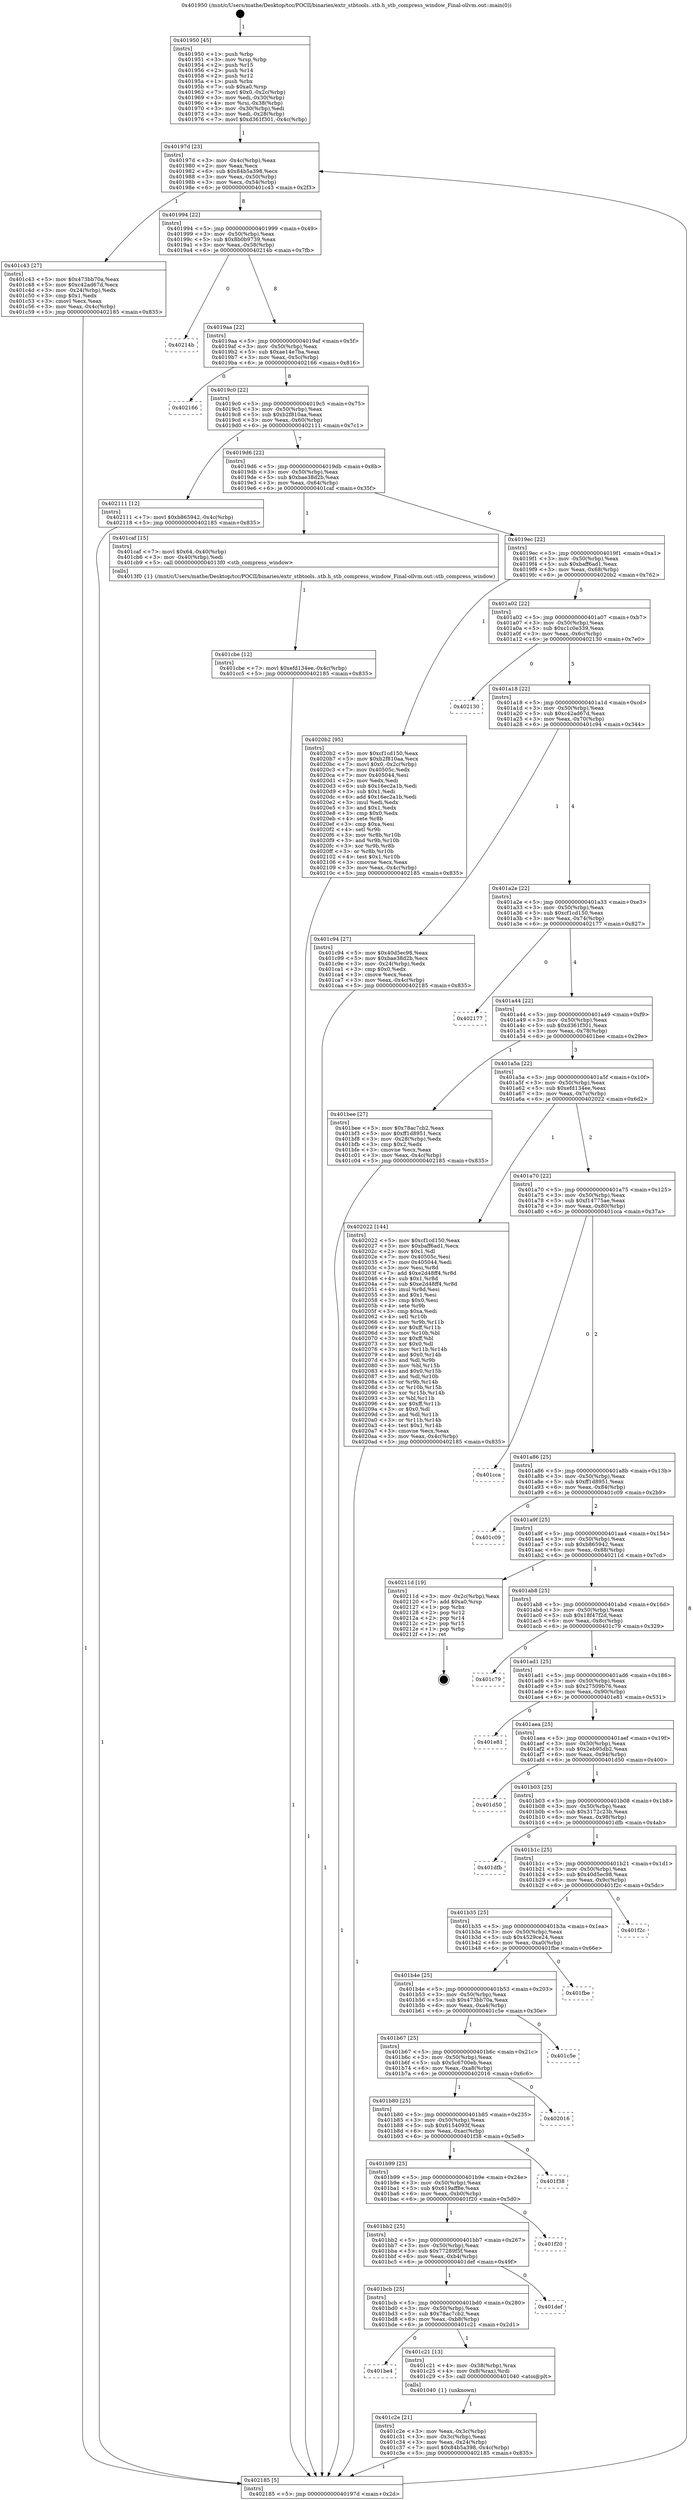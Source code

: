 digraph "0x401950" {
  label = "0x401950 (/mnt/c/Users/mathe/Desktop/tcc/POCII/binaries/extr_stbtools..stb.h_stb_compress_window_Final-ollvm.out::main(0))"
  labelloc = "t"
  node[shape=record]

  Entry [label="",width=0.3,height=0.3,shape=circle,fillcolor=black,style=filled]
  "0x40197d" [label="{
     0x40197d [23]\l
     | [instrs]\l
     &nbsp;&nbsp;0x40197d \<+3\>: mov -0x4c(%rbp),%eax\l
     &nbsp;&nbsp;0x401980 \<+2\>: mov %eax,%ecx\l
     &nbsp;&nbsp;0x401982 \<+6\>: sub $0x84b5a398,%ecx\l
     &nbsp;&nbsp;0x401988 \<+3\>: mov %eax,-0x50(%rbp)\l
     &nbsp;&nbsp;0x40198b \<+3\>: mov %ecx,-0x54(%rbp)\l
     &nbsp;&nbsp;0x40198e \<+6\>: je 0000000000401c43 \<main+0x2f3\>\l
  }"]
  "0x401c43" [label="{
     0x401c43 [27]\l
     | [instrs]\l
     &nbsp;&nbsp;0x401c43 \<+5\>: mov $0x473bb70a,%eax\l
     &nbsp;&nbsp;0x401c48 \<+5\>: mov $0xc42ad67d,%ecx\l
     &nbsp;&nbsp;0x401c4d \<+3\>: mov -0x24(%rbp),%edx\l
     &nbsp;&nbsp;0x401c50 \<+3\>: cmp $0x1,%edx\l
     &nbsp;&nbsp;0x401c53 \<+3\>: cmovl %ecx,%eax\l
     &nbsp;&nbsp;0x401c56 \<+3\>: mov %eax,-0x4c(%rbp)\l
     &nbsp;&nbsp;0x401c59 \<+5\>: jmp 0000000000402185 \<main+0x835\>\l
  }"]
  "0x401994" [label="{
     0x401994 [22]\l
     | [instrs]\l
     &nbsp;&nbsp;0x401994 \<+5\>: jmp 0000000000401999 \<main+0x49\>\l
     &nbsp;&nbsp;0x401999 \<+3\>: mov -0x50(%rbp),%eax\l
     &nbsp;&nbsp;0x40199c \<+5\>: sub $0x8b0b9739,%eax\l
     &nbsp;&nbsp;0x4019a1 \<+3\>: mov %eax,-0x58(%rbp)\l
     &nbsp;&nbsp;0x4019a4 \<+6\>: je 000000000040214b \<main+0x7fb\>\l
  }"]
  Exit [label="",width=0.3,height=0.3,shape=circle,fillcolor=black,style=filled,peripheries=2]
  "0x40214b" [label="{
     0x40214b\l
  }", style=dashed]
  "0x4019aa" [label="{
     0x4019aa [22]\l
     | [instrs]\l
     &nbsp;&nbsp;0x4019aa \<+5\>: jmp 00000000004019af \<main+0x5f\>\l
     &nbsp;&nbsp;0x4019af \<+3\>: mov -0x50(%rbp),%eax\l
     &nbsp;&nbsp;0x4019b2 \<+5\>: sub $0xae14e7ba,%eax\l
     &nbsp;&nbsp;0x4019b7 \<+3\>: mov %eax,-0x5c(%rbp)\l
     &nbsp;&nbsp;0x4019ba \<+6\>: je 0000000000402166 \<main+0x816\>\l
  }"]
  "0x401cbe" [label="{
     0x401cbe [12]\l
     | [instrs]\l
     &nbsp;&nbsp;0x401cbe \<+7\>: movl $0xefd134ee,-0x4c(%rbp)\l
     &nbsp;&nbsp;0x401cc5 \<+5\>: jmp 0000000000402185 \<main+0x835\>\l
  }"]
  "0x402166" [label="{
     0x402166\l
  }", style=dashed]
  "0x4019c0" [label="{
     0x4019c0 [22]\l
     | [instrs]\l
     &nbsp;&nbsp;0x4019c0 \<+5\>: jmp 00000000004019c5 \<main+0x75\>\l
     &nbsp;&nbsp;0x4019c5 \<+3\>: mov -0x50(%rbp),%eax\l
     &nbsp;&nbsp;0x4019c8 \<+5\>: sub $0xb2f810aa,%eax\l
     &nbsp;&nbsp;0x4019cd \<+3\>: mov %eax,-0x60(%rbp)\l
     &nbsp;&nbsp;0x4019d0 \<+6\>: je 0000000000402111 \<main+0x7c1\>\l
  }"]
  "0x401c2e" [label="{
     0x401c2e [21]\l
     | [instrs]\l
     &nbsp;&nbsp;0x401c2e \<+3\>: mov %eax,-0x3c(%rbp)\l
     &nbsp;&nbsp;0x401c31 \<+3\>: mov -0x3c(%rbp),%eax\l
     &nbsp;&nbsp;0x401c34 \<+3\>: mov %eax,-0x24(%rbp)\l
     &nbsp;&nbsp;0x401c37 \<+7\>: movl $0x84b5a398,-0x4c(%rbp)\l
     &nbsp;&nbsp;0x401c3e \<+5\>: jmp 0000000000402185 \<main+0x835\>\l
  }"]
  "0x402111" [label="{
     0x402111 [12]\l
     | [instrs]\l
     &nbsp;&nbsp;0x402111 \<+7\>: movl $0xb865942,-0x4c(%rbp)\l
     &nbsp;&nbsp;0x402118 \<+5\>: jmp 0000000000402185 \<main+0x835\>\l
  }"]
  "0x4019d6" [label="{
     0x4019d6 [22]\l
     | [instrs]\l
     &nbsp;&nbsp;0x4019d6 \<+5\>: jmp 00000000004019db \<main+0x8b\>\l
     &nbsp;&nbsp;0x4019db \<+3\>: mov -0x50(%rbp),%eax\l
     &nbsp;&nbsp;0x4019de \<+5\>: sub $0xbae38d2b,%eax\l
     &nbsp;&nbsp;0x4019e3 \<+3\>: mov %eax,-0x64(%rbp)\l
     &nbsp;&nbsp;0x4019e6 \<+6\>: je 0000000000401caf \<main+0x35f\>\l
  }"]
  "0x401be4" [label="{
     0x401be4\l
  }", style=dashed]
  "0x401caf" [label="{
     0x401caf [15]\l
     | [instrs]\l
     &nbsp;&nbsp;0x401caf \<+7\>: movl $0x64,-0x40(%rbp)\l
     &nbsp;&nbsp;0x401cb6 \<+3\>: mov -0x40(%rbp),%edi\l
     &nbsp;&nbsp;0x401cb9 \<+5\>: call 00000000004013f0 \<stb_compress_window\>\l
     | [calls]\l
     &nbsp;&nbsp;0x4013f0 \{1\} (/mnt/c/Users/mathe/Desktop/tcc/POCII/binaries/extr_stbtools..stb.h_stb_compress_window_Final-ollvm.out::stb_compress_window)\l
  }"]
  "0x4019ec" [label="{
     0x4019ec [22]\l
     | [instrs]\l
     &nbsp;&nbsp;0x4019ec \<+5\>: jmp 00000000004019f1 \<main+0xa1\>\l
     &nbsp;&nbsp;0x4019f1 \<+3\>: mov -0x50(%rbp),%eax\l
     &nbsp;&nbsp;0x4019f4 \<+5\>: sub $0xbaff6ad1,%eax\l
     &nbsp;&nbsp;0x4019f9 \<+3\>: mov %eax,-0x68(%rbp)\l
     &nbsp;&nbsp;0x4019fc \<+6\>: je 00000000004020b2 \<main+0x762\>\l
  }"]
  "0x401c21" [label="{
     0x401c21 [13]\l
     | [instrs]\l
     &nbsp;&nbsp;0x401c21 \<+4\>: mov -0x38(%rbp),%rax\l
     &nbsp;&nbsp;0x401c25 \<+4\>: mov 0x8(%rax),%rdi\l
     &nbsp;&nbsp;0x401c29 \<+5\>: call 0000000000401040 \<atoi@plt\>\l
     | [calls]\l
     &nbsp;&nbsp;0x401040 \{1\} (unknown)\l
  }"]
  "0x4020b2" [label="{
     0x4020b2 [95]\l
     | [instrs]\l
     &nbsp;&nbsp;0x4020b2 \<+5\>: mov $0xcf1cd150,%eax\l
     &nbsp;&nbsp;0x4020b7 \<+5\>: mov $0xb2f810aa,%ecx\l
     &nbsp;&nbsp;0x4020bc \<+7\>: movl $0x0,-0x2c(%rbp)\l
     &nbsp;&nbsp;0x4020c3 \<+7\>: mov 0x40505c,%edx\l
     &nbsp;&nbsp;0x4020ca \<+7\>: mov 0x405044,%esi\l
     &nbsp;&nbsp;0x4020d1 \<+2\>: mov %edx,%edi\l
     &nbsp;&nbsp;0x4020d3 \<+6\>: sub $0x16ec2a1b,%edi\l
     &nbsp;&nbsp;0x4020d9 \<+3\>: sub $0x1,%edi\l
     &nbsp;&nbsp;0x4020dc \<+6\>: add $0x16ec2a1b,%edi\l
     &nbsp;&nbsp;0x4020e2 \<+3\>: imul %edi,%edx\l
     &nbsp;&nbsp;0x4020e5 \<+3\>: and $0x1,%edx\l
     &nbsp;&nbsp;0x4020e8 \<+3\>: cmp $0x0,%edx\l
     &nbsp;&nbsp;0x4020eb \<+4\>: sete %r8b\l
     &nbsp;&nbsp;0x4020ef \<+3\>: cmp $0xa,%esi\l
     &nbsp;&nbsp;0x4020f2 \<+4\>: setl %r9b\l
     &nbsp;&nbsp;0x4020f6 \<+3\>: mov %r8b,%r10b\l
     &nbsp;&nbsp;0x4020f9 \<+3\>: and %r9b,%r10b\l
     &nbsp;&nbsp;0x4020fc \<+3\>: xor %r9b,%r8b\l
     &nbsp;&nbsp;0x4020ff \<+3\>: or %r8b,%r10b\l
     &nbsp;&nbsp;0x402102 \<+4\>: test $0x1,%r10b\l
     &nbsp;&nbsp;0x402106 \<+3\>: cmovne %ecx,%eax\l
     &nbsp;&nbsp;0x402109 \<+3\>: mov %eax,-0x4c(%rbp)\l
     &nbsp;&nbsp;0x40210c \<+5\>: jmp 0000000000402185 \<main+0x835\>\l
  }"]
  "0x401a02" [label="{
     0x401a02 [22]\l
     | [instrs]\l
     &nbsp;&nbsp;0x401a02 \<+5\>: jmp 0000000000401a07 \<main+0xb7\>\l
     &nbsp;&nbsp;0x401a07 \<+3\>: mov -0x50(%rbp),%eax\l
     &nbsp;&nbsp;0x401a0a \<+5\>: sub $0xc1c0e339,%eax\l
     &nbsp;&nbsp;0x401a0f \<+3\>: mov %eax,-0x6c(%rbp)\l
     &nbsp;&nbsp;0x401a12 \<+6\>: je 0000000000402130 \<main+0x7e0\>\l
  }"]
  "0x401bcb" [label="{
     0x401bcb [25]\l
     | [instrs]\l
     &nbsp;&nbsp;0x401bcb \<+5\>: jmp 0000000000401bd0 \<main+0x280\>\l
     &nbsp;&nbsp;0x401bd0 \<+3\>: mov -0x50(%rbp),%eax\l
     &nbsp;&nbsp;0x401bd3 \<+5\>: sub $0x78ac7cb2,%eax\l
     &nbsp;&nbsp;0x401bd8 \<+6\>: mov %eax,-0xb8(%rbp)\l
     &nbsp;&nbsp;0x401bde \<+6\>: je 0000000000401c21 \<main+0x2d1\>\l
  }"]
  "0x402130" [label="{
     0x402130\l
  }", style=dashed]
  "0x401a18" [label="{
     0x401a18 [22]\l
     | [instrs]\l
     &nbsp;&nbsp;0x401a18 \<+5\>: jmp 0000000000401a1d \<main+0xcd\>\l
     &nbsp;&nbsp;0x401a1d \<+3\>: mov -0x50(%rbp),%eax\l
     &nbsp;&nbsp;0x401a20 \<+5\>: sub $0xc42ad67d,%eax\l
     &nbsp;&nbsp;0x401a25 \<+3\>: mov %eax,-0x70(%rbp)\l
     &nbsp;&nbsp;0x401a28 \<+6\>: je 0000000000401c94 \<main+0x344\>\l
  }"]
  "0x401def" [label="{
     0x401def\l
  }", style=dashed]
  "0x401c94" [label="{
     0x401c94 [27]\l
     | [instrs]\l
     &nbsp;&nbsp;0x401c94 \<+5\>: mov $0x40d5ec98,%eax\l
     &nbsp;&nbsp;0x401c99 \<+5\>: mov $0xbae38d2b,%ecx\l
     &nbsp;&nbsp;0x401c9e \<+3\>: mov -0x24(%rbp),%edx\l
     &nbsp;&nbsp;0x401ca1 \<+3\>: cmp $0x0,%edx\l
     &nbsp;&nbsp;0x401ca4 \<+3\>: cmove %ecx,%eax\l
     &nbsp;&nbsp;0x401ca7 \<+3\>: mov %eax,-0x4c(%rbp)\l
     &nbsp;&nbsp;0x401caa \<+5\>: jmp 0000000000402185 \<main+0x835\>\l
  }"]
  "0x401a2e" [label="{
     0x401a2e [22]\l
     | [instrs]\l
     &nbsp;&nbsp;0x401a2e \<+5\>: jmp 0000000000401a33 \<main+0xe3\>\l
     &nbsp;&nbsp;0x401a33 \<+3\>: mov -0x50(%rbp),%eax\l
     &nbsp;&nbsp;0x401a36 \<+5\>: sub $0xcf1cd150,%eax\l
     &nbsp;&nbsp;0x401a3b \<+3\>: mov %eax,-0x74(%rbp)\l
     &nbsp;&nbsp;0x401a3e \<+6\>: je 0000000000402177 \<main+0x827\>\l
  }"]
  "0x401bb2" [label="{
     0x401bb2 [25]\l
     | [instrs]\l
     &nbsp;&nbsp;0x401bb2 \<+5\>: jmp 0000000000401bb7 \<main+0x267\>\l
     &nbsp;&nbsp;0x401bb7 \<+3\>: mov -0x50(%rbp),%eax\l
     &nbsp;&nbsp;0x401bba \<+5\>: sub $0x77289f5f,%eax\l
     &nbsp;&nbsp;0x401bbf \<+6\>: mov %eax,-0xb4(%rbp)\l
     &nbsp;&nbsp;0x401bc5 \<+6\>: je 0000000000401def \<main+0x49f\>\l
  }"]
  "0x402177" [label="{
     0x402177\l
  }", style=dashed]
  "0x401a44" [label="{
     0x401a44 [22]\l
     | [instrs]\l
     &nbsp;&nbsp;0x401a44 \<+5\>: jmp 0000000000401a49 \<main+0xf9\>\l
     &nbsp;&nbsp;0x401a49 \<+3\>: mov -0x50(%rbp),%eax\l
     &nbsp;&nbsp;0x401a4c \<+5\>: sub $0xd361f301,%eax\l
     &nbsp;&nbsp;0x401a51 \<+3\>: mov %eax,-0x78(%rbp)\l
     &nbsp;&nbsp;0x401a54 \<+6\>: je 0000000000401bee \<main+0x29e\>\l
  }"]
  "0x401f20" [label="{
     0x401f20\l
  }", style=dashed]
  "0x401bee" [label="{
     0x401bee [27]\l
     | [instrs]\l
     &nbsp;&nbsp;0x401bee \<+5\>: mov $0x78ac7cb2,%eax\l
     &nbsp;&nbsp;0x401bf3 \<+5\>: mov $0xff1d8951,%ecx\l
     &nbsp;&nbsp;0x401bf8 \<+3\>: mov -0x28(%rbp),%edx\l
     &nbsp;&nbsp;0x401bfb \<+3\>: cmp $0x2,%edx\l
     &nbsp;&nbsp;0x401bfe \<+3\>: cmovne %ecx,%eax\l
     &nbsp;&nbsp;0x401c01 \<+3\>: mov %eax,-0x4c(%rbp)\l
     &nbsp;&nbsp;0x401c04 \<+5\>: jmp 0000000000402185 \<main+0x835\>\l
  }"]
  "0x401a5a" [label="{
     0x401a5a [22]\l
     | [instrs]\l
     &nbsp;&nbsp;0x401a5a \<+5\>: jmp 0000000000401a5f \<main+0x10f\>\l
     &nbsp;&nbsp;0x401a5f \<+3\>: mov -0x50(%rbp),%eax\l
     &nbsp;&nbsp;0x401a62 \<+5\>: sub $0xefd134ee,%eax\l
     &nbsp;&nbsp;0x401a67 \<+3\>: mov %eax,-0x7c(%rbp)\l
     &nbsp;&nbsp;0x401a6a \<+6\>: je 0000000000402022 \<main+0x6d2\>\l
  }"]
  "0x402185" [label="{
     0x402185 [5]\l
     | [instrs]\l
     &nbsp;&nbsp;0x402185 \<+5\>: jmp 000000000040197d \<main+0x2d\>\l
  }"]
  "0x401950" [label="{
     0x401950 [45]\l
     | [instrs]\l
     &nbsp;&nbsp;0x401950 \<+1\>: push %rbp\l
     &nbsp;&nbsp;0x401951 \<+3\>: mov %rsp,%rbp\l
     &nbsp;&nbsp;0x401954 \<+2\>: push %r15\l
     &nbsp;&nbsp;0x401956 \<+2\>: push %r14\l
     &nbsp;&nbsp;0x401958 \<+2\>: push %r12\l
     &nbsp;&nbsp;0x40195a \<+1\>: push %rbx\l
     &nbsp;&nbsp;0x40195b \<+7\>: sub $0xa0,%rsp\l
     &nbsp;&nbsp;0x401962 \<+7\>: movl $0x0,-0x2c(%rbp)\l
     &nbsp;&nbsp;0x401969 \<+3\>: mov %edi,-0x30(%rbp)\l
     &nbsp;&nbsp;0x40196c \<+4\>: mov %rsi,-0x38(%rbp)\l
     &nbsp;&nbsp;0x401970 \<+3\>: mov -0x30(%rbp),%edi\l
     &nbsp;&nbsp;0x401973 \<+3\>: mov %edi,-0x28(%rbp)\l
     &nbsp;&nbsp;0x401976 \<+7\>: movl $0xd361f301,-0x4c(%rbp)\l
  }"]
  "0x401b99" [label="{
     0x401b99 [25]\l
     | [instrs]\l
     &nbsp;&nbsp;0x401b99 \<+5\>: jmp 0000000000401b9e \<main+0x24e\>\l
     &nbsp;&nbsp;0x401b9e \<+3\>: mov -0x50(%rbp),%eax\l
     &nbsp;&nbsp;0x401ba1 \<+5\>: sub $0x619aff8e,%eax\l
     &nbsp;&nbsp;0x401ba6 \<+6\>: mov %eax,-0xb0(%rbp)\l
     &nbsp;&nbsp;0x401bac \<+6\>: je 0000000000401f20 \<main+0x5d0\>\l
  }"]
  "0x402022" [label="{
     0x402022 [144]\l
     | [instrs]\l
     &nbsp;&nbsp;0x402022 \<+5\>: mov $0xcf1cd150,%eax\l
     &nbsp;&nbsp;0x402027 \<+5\>: mov $0xbaff6ad1,%ecx\l
     &nbsp;&nbsp;0x40202c \<+2\>: mov $0x1,%dl\l
     &nbsp;&nbsp;0x40202e \<+7\>: mov 0x40505c,%esi\l
     &nbsp;&nbsp;0x402035 \<+7\>: mov 0x405044,%edi\l
     &nbsp;&nbsp;0x40203c \<+3\>: mov %esi,%r8d\l
     &nbsp;&nbsp;0x40203f \<+7\>: add $0xe2d48ff4,%r8d\l
     &nbsp;&nbsp;0x402046 \<+4\>: sub $0x1,%r8d\l
     &nbsp;&nbsp;0x40204a \<+7\>: sub $0xe2d48ff4,%r8d\l
     &nbsp;&nbsp;0x402051 \<+4\>: imul %r8d,%esi\l
     &nbsp;&nbsp;0x402055 \<+3\>: and $0x1,%esi\l
     &nbsp;&nbsp;0x402058 \<+3\>: cmp $0x0,%esi\l
     &nbsp;&nbsp;0x40205b \<+4\>: sete %r9b\l
     &nbsp;&nbsp;0x40205f \<+3\>: cmp $0xa,%edi\l
     &nbsp;&nbsp;0x402062 \<+4\>: setl %r10b\l
     &nbsp;&nbsp;0x402066 \<+3\>: mov %r9b,%r11b\l
     &nbsp;&nbsp;0x402069 \<+4\>: xor $0xff,%r11b\l
     &nbsp;&nbsp;0x40206d \<+3\>: mov %r10b,%bl\l
     &nbsp;&nbsp;0x402070 \<+3\>: xor $0xff,%bl\l
     &nbsp;&nbsp;0x402073 \<+3\>: xor $0x0,%dl\l
     &nbsp;&nbsp;0x402076 \<+3\>: mov %r11b,%r14b\l
     &nbsp;&nbsp;0x402079 \<+4\>: and $0x0,%r14b\l
     &nbsp;&nbsp;0x40207d \<+3\>: and %dl,%r9b\l
     &nbsp;&nbsp;0x402080 \<+3\>: mov %bl,%r15b\l
     &nbsp;&nbsp;0x402083 \<+4\>: and $0x0,%r15b\l
     &nbsp;&nbsp;0x402087 \<+3\>: and %dl,%r10b\l
     &nbsp;&nbsp;0x40208a \<+3\>: or %r9b,%r14b\l
     &nbsp;&nbsp;0x40208d \<+3\>: or %r10b,%r15b\l
     &nbsp;&nbsp;0x402090 \<+3\>: xor %r15b,%r14b\l
     &nbsp;&nbsp;0x402093 \<+3\>: or %bl,%r11b\l
     &nbsp;&nbsp;0x402096 \<+4\>: xor $0xff,%r11b\l
     &nbsp;&nbsp;0x40209a \<+3\>: or $0x0,%dl\l
     &nbsp;&nbsp;0x40209d \<+3\>: and %dl,%r11b\l
     &nbsp;&nbsp;0x4020a0 \<+3\>: or %r11b,%r14b\l
     &nbsp;&nbsp;0x4020a3 \<+4\>: test $0x1,%r14b\l
     &nbsp;&nbsp;0x4020a7 \<+3\>: cmovne %ecx,%eax\l
     &nbsp;&nbsp;0x4020aa \<+3\>: mov %eax,-0x4c(%rbp)\l
     &nbsp;&nbsp;0x4020ad \<+5\>: jmp 0000000000402185 \<main+0x835\>\l
  }"]
  "0x401a70" [label="{
     0x401a70 [22]\l
     | [instrs]\l
     &nbsp;&nbsp;0x401a70 \<+5\>: jmp 0000000000401a75 \<main+0x125\>\l
     &nbsp;&nbsp;0x401a75 \<+3\>: mov -0x50(%rbp),%eax\l
     &nbsp;&nbsp;0x401a78 \<+5\>: sub $0xf14775ae,%eax\l
     &nbsp;&nbsp;0x401a7d \<+3\>: mov %eax,-0x80(%rbp)\l
     &nbsp;&nbsp;0x401a80 \<+6\>: je 0000000000401cca \<main+0x37a\>\l
  }"]
  "0x401f38" [label="{
     0x401f38\l
  }", style=dashed]
  "0x401cca" [label="{
     0x401cca\l
  }", style=dashed]
  "0x401a86" [label="{
     0x401a86 [25]\l
     | [instrs]\l
     &nbsp;&nbsp;0x401a86 \<+5\>: jmp 0000000000401a8b \<main+0x13b\>\l
     &nbsp;&nbsp;0x401a8b \<+3\>: mov -0x50(%rbp),%eax\l
     &nbsp;&nbsp;0x401a8e \<+5\>: sub $0xff1d8951,%eax\l
     &nbsp;&nbsp;0x401a93 \<+6\>: mov %eax,-0x84(%rbp)\l
     &nbsp;&nbsp;0x401a99 \<+6\>: je 0000000000401c09 \<main+0x2b9\>\l
  }"]
  "0x401b80" [label="{
     0x401b80 [25]\l
     | [instrs]\l
     &nbsp;&nbsp;0x401b80 \<+5\>: jmp 0000000000401b85 \<main+0x235\>\l
     &nbsp;&nbsp;0x401b85 \<+3\>: mov -0x50(%rbp),%eax\l
     &nbsp;&nbsp;0x401b88 \<+5\>: sub $0x6154093f,%eax\l
     &nbsp;&nbsp;0x401b8d \<+6\>: mov %eax,-0xac(%rbp)\l
     &nbsp;&nbsp;0x401b93 \<+6\>: je 0000000000401f38 \<main+0x5e8\>\l
  }"]
  "0x401c09" [label="{
     0x401c09\l
  }", style=dashed]
  "0x401a9f" [label="{
     0x401a9f [25]\l
     | [instrs]\l
     &nbsp;&nbsp;0x401a9f \<+5\>: jmp 0000000000401aa4 \<main+0x154\>\l
     &nbsp;&nbsp;0x401aa4 \<+3\>: mov -0x50(%rbp),%eax\l
     &nbsp;&nbsp;0x401aa7 \<+5\>: sub $0xb865942,%eax\l
     &nbsp;&nbsp;0x401aac \<+6\>: mov %eax,-0x88(%rbp)\l
     &nbsp;&nbsp;0x401ab2 \<+6\>: je 000000000040211d \<main+0x7cd\>\l
  }"]
  "0x402016" [label="{
     0x402016\l
  }", style=dashed]
  "0x40211d" [label="{
     0x40211d [19]\l
     | [instrs]\l
     &nbsp;&nbsp;0x40211d \<+3\>: mov -0x2c(%rbp),%eax\l
     &nbsp;&nbsp;0x402120 \<+7\>: add $0xa0,%rsp\l
     &nbsp;&nbsp;0x402127 \<+1\>: pop %rbx\l
     &nbsp;&nbsp;0x402128 \<+2\>: pop %r12\l
     &nbsp;&nbsp;0x40212a \<+2\>: pop %r14\l
     &nbsp;&nbsp;0x40212c \<+2\>: pop %r15\l
     &nbsp;&nbsp;0x40212e \<+1\>: pop %rbp\l
     &nbsp;&nbsp;0x40212f \<+1\>: ret\l
  }"]
  "0x401ab8" [label="{
     0x401ab8 [25]\l
     | [instrs]\l
     &nbsp;&nbsp;0x401ab8 \<+5\>: jmp 0000000000401abd \<main+0x16d\>\l
     &nbsp;&nbsp;0x401abd \<+3\>: mov -0x50(%rbp),%eax\l
     &nbsp;&nbsp;0x401ac0 \<+5\>: sub $0x18f47f2d,%eax\l
     &nbsp;&nbsp;0x401ac5 \<+6\>: mov %eax,-0x8c(%rbp)\l
     &nbsp;&nbsp;0x401acb \<+6\>: je 0000000000401c79 \<main+0x329\>\l
  }"]
  "0x401b67" [label="{
     0x401b67 [25]\l
     | [instrs]\l
     &nbsp;&nbsp;0x401b67 \<+5\>: jmp 0000000000401b6c \<main+0x21c\>\l
     &nbsp;&nbsp;0x401b6c \<+3\>: mov -0x50(%rbp),%eax\l
     &nbsp;&nbsp;0x401b6f \<+5\>: sub $0x5c6700eb,%eax\l
     &nbsp;&nbsp;0x401b74 \<+6\>: mov %eax,-0xa8(%rbp)\l
     &nbsp;&nbsp;0x401b7a \<+6\>: je 0000000000402016 \<main+0x6c6\>\l
  }"]
  "0x401c79" [label="{
     0x401c79\l
  }", style=dashed]
  "0x401ad1" [label="{
     0x401ad1 [25]\l
     | [instrs]\l
     &nbsp;&nbsp;0x401ad1 \<+5\>: jmp 0000000000401ad6 \<main+0x186\>\l
     &nbsp;&nbsp;0x401ad6 \<+3\>: mov -0x50(%rbp),%eax\l
     &nbsp;&nbsp;0x401ad9 \<+5\>: sub $0x27509b76,%eax\l
     &nbsp;&nbsp;0x401ade \<+6\>: mov %eax,-0x90(%rbp)\l
     &nbsp;&nbsp;0x401ae4 \<+6\>: je 0000000000401e81 \<main+0x531\>\l
  }"]
  "0x401c5e" [label="{
     0x401c5e\l
  }", style=dashed]
  "0x401e81" [label="{
     0x401e81\l
  }", style=dashed]
  "0x401aea" [label="{
     0x401aea [25]\l
     | [instrs]\l
     &nbsp;&nbsp;0x401aea \<+5\>: jmp 0000000000401aef \<main+0x19f\>\l
     &nbsp;&nbsp;0x401aef \<+3\>: mov -0x50(%rbp),%eax\l
     &nbsp;&nbsp;0x401af2 \<+5\>: sub $0x2eb95db2,%eax\l
     &nbsp;&nbsp;0x401af7 \<+6\>: mov %eax,-0x94(%rbp)\l
     &nbsp;&nbsp;0x401afd \<+6\>: je 0000000000401d50 \<main+0x400\>\l
  }"]
  "0x401b4e" [label="{
     0x401b4e [25]\l
     | [instrs]\l
     &nbsp;&nbsp;0x401b4e \<+5\>: jmp 0000000000401b53 \<main+0x203\>\l
     &nbsp;&nbsp;0x401b53 \<+3\>: mov -0x50(%rbp),%eax\l
     &nbsp;&nbsp;0x401b56 \<+5\>: sub $0x473bb70a,%eax\l
     &nbsp;&nbsp;0x401b5b \<+6\>: mov %eax,-0xa4(%rbp)\l
     &nbsp;&nbsp;0x401b61 \<+6\>: je 0000000000401c5e \<main+0x30e\>\l
  }"]
  "0x401d50" [label="{
     0x401d50\l
  }", style=dashed]
  "0x401b03" [label="{
     0x401b03 [25]\l
     | [instrs]\l
     &nbsp;&nbsp;0x401b03 \<+5\>: jmp 0000000000401b08 \<main+0x1b8\>\l
     &nbsp;&nbsp;0x401b08 \<+3\>: mov -0x50(%rbp),%eax\l
     &nbsp;&nbsp;0x401b0b \<+5\>: sub $0x3172c23b,%eax\l
     &nbsp;&nbsp;0x401b10 \<+6\>: mov %eax,-0x98(%rbp)\l
     &nbsp;&nbsp;0x401b16 \<+6\>: je 0000000000401dfb \<main+0x4ab\>\l
  }"]
  "0x401fbe" [label="{
     0x401fbe\l
  }", style=dashed]
  "0x401dfb" [label="{
     0x401dfb\l
  }", style=dashed]
  "0x401b1c" [label="{
     0x401b1c [25]\l
     | [instrs]\l
     &nbsp;&nbsp;0x401b1c \<+5\>: jmp 0000000000401b21 \<main+0x1d1\>\l
     &nbsp;&nbsp;0x401b21 \<+3\>: mov -0x50(%rbp),%eax\l
     &nbsp;&nbsp;0x401b24 \<+5\>: sub $0x40d5ec98,%eax\l
     &nbsp;&nbsp;0x401b29 \<+6\>: mov %eax,-0x9c(%rbp)\l
     &nbsp;&nbsp;0x401b2f \<+6\>: je 0000000000401f2c \<main+0x5dc\>\l
  }"]
  "0x401b35" [label="{
     0x401b35 [25]\l
     | [instrs]\l
     &nbsp;&nbsp;0x401b35 \<+5\>: jmp 0000000000401b3a \<main+0x1ea\>\l
     &nbsp;&nbsp;0x401b3a \<+3\>: mov -0x50(%rbp),%eax\l
     &nbsp;&nbsp;0x401b3d \<+5\>: sub $0x4529ce24,%eax\l
     &nbsp;&nbsp;0x401b42 \<+6\>: mov %eax,-0xa0(%rbp)\l
     &nbsp;&nbsp;0x401b48 \<+6\>: je 0000000000401fbe \<main+0x66e\>\l
  }"]
  "0x401f2c" [label="{
     0x401f2c\l
  }", style=dashed]
  Entry -> "0x401950" [label=" 1"]
  "0x40197d" -> "0x401c43" [label=" 1"]
  "0x40197d" -> "0x401994" [label=" 8"]
  "0x40211d" -> Exit [label=" 1"]
  "0x401994" -> "0x40214b" [label=" 0"]
  "0x401994" -> "0x4019aa" [label=" 8"]
  "0x402111" -> "0x402185" [label=" 1"]
  "0x4019aa" -> "0x402166" [label=" 0"]
  "0x4019aa" -> "0x4019c0" [label=" 8"]
  "0x4020b2" -> "0x402185" [label=" 1"]
  "0x4019c0" -> "0x402111" [label=" 1"]
  "0x4019c0" -> "0x4019d6" [label=" 7"]
  "0x402022" -> "0x402185" [label=" 1"]
  "0x4019d6" -> "0x401caf" [label=" 1"]
  "0x4019d6" -> "0x4019ec" [label=" 6"]
  "0x401cbe" -> "0x402185" [label=" 1"]
  "0x4019ec" -> "0x4020b2" [label=" 1"]
  "0x4019ec" -> "0x401a02" [label=" 5"]
  "0x401caf" -> "0x401cbe" [label=" 1"]
  "0x401a02" -> "0x402130" [label=" 0"]
  "0x401a02" -> "0x401a18" [label=" 5"]
  "0x401c43" -> "0x402185" [label=" 1"]
  "0x401a18" -> "0x401c94" [label=" 1"]
  "0x401a18" -> "0x401a2e" [label=" 4"]
  "0x401c2e" -> "0x402185" [label=" 1"]
  "0x401a2e" -> "0x402177" [label=" 0"]
  "0x401a2e" -> "0x401a44" [label=" 4"]
  "0x401bcb" -> "0x401be4" [label=" 0"]
  "0x401a44" -> "0x401bee" [label=" 1"]
  "0x401a44" -> "0x401a5a" [label=" 3"]
  "0x401bee" -> "0x402185" [label=" 1"]
  "0x401950" -> "0x40197d" [label=" 1"]
  "0x402185" -> "0x40197d" [label=" 8"]
  "0x401bcb" -> "0x401c21" [label=" 1"]
  "0x401a5a" -> "0x402022" [label=" 1"]
  "0x401a5a" -> "0x401a70" [label=" 2"]
  "0x401bb2" -> "0x401bcb" [label=" 1"]
  "0x401a70" -> "0x401cca" [label=" 0"]
  "0x401a70" -> "0x401a86" [label=" 2"]
  "0x401bb2" -> "0x401def" [label=" 0"]
  "0x401a86" -> "0x401c09" [label=" 0"]
  "0x401a86" -> "0x401a9f" [label=" 2"]
  "0x401b99" -> "0x401bb2" [label=" 1"]
  "0x401a9f" -> "0x40211d" [label=" 1"]
  "0x401a9f" -> "0x401ab8" [label=" 1"]
  "0x401b99" -> "0x401f20" [label=" 0"]
  "0x401ab8" -> "0x401c79" [label=" 0"]
  "0x401ab8" -> "0x401ad1" [label=" 1"]
  "0x401b80" -> "0x401b99" [label=" 1"]
  "0x401ad1" -> "0x401e81" [label=" 0"]
  "0x401ad1" -> "0x401aea" [label=" 1"]
  "0x401b80" -> "0x401f38" [label=" 0"]
  "0x401aea" -> "0x401d50" [label=" 0"]
  "0x401aea" -> "0x401b03" [label=" 1"]
  "0x401b67" -> "0x401b80" [label=" 1"]
  "0x401b03" -> "0x401dfb" [label=" 0"]
  "0x401b03" -> "0x401b1c" [label=" 1"]
  "0x401b67" -> "0x402016" [label=" 0"]
  "0x401b1c" -> "0x401f2c" [label=" 0"]
  "0x401b1c" -> "0x401b35" [label=" 1"]
  "0x401c94" -> "0x402185" [label=" 1"]
  "0x401b35" -> "0x401fbe" [label=" 0"]
  "0x401b35" -> "0x401b4e" [label=" 1"]
  "0x401c21" -> "0x401c2e" [label=" 1"]
  "0x401b4e" -> "0x401c5e" [label=" 0"]
  "0x401b4e" -> "0x401b67" [label=" 1"]
}

